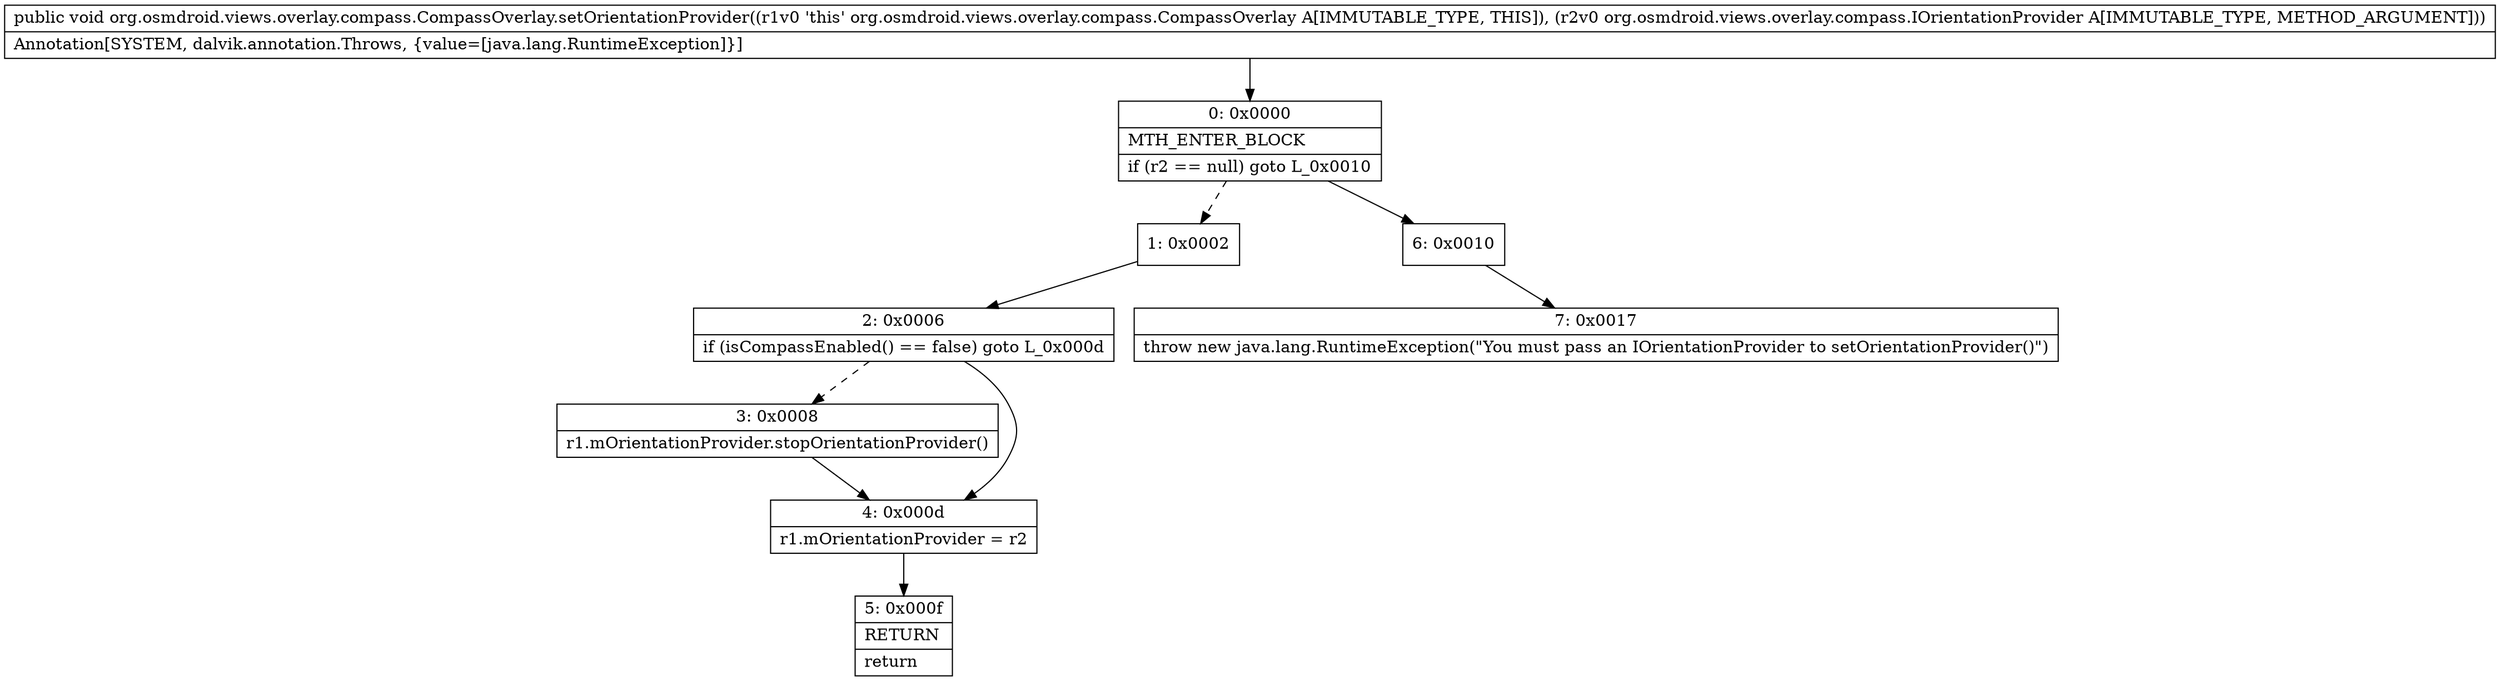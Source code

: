 digraph "CFG fororg.osmdroid.views.overlay.compass.CompassOverlay.setOrientationProvider(Lorg\/osmdroid\/views\/overlay\/compass\/IOrientationProvider;)V" {
Node_0 [shape=record,label="{0\:\ 0x0000|MTH_ENTER_BLOCK\l|if (r2 == null) goto L_0x0010\l}"];
Node_1 [shape=record,label="{1\:\ 0x0002}"];
Node_2 [shape=record,label="{2\:\ 0x0006|if (isCompassEnabled() == false) goto L_0x000d\l}"];
Node_3 [shape=record,label="{3\:\ 0x0008|r1.mOrientationProvider.stopOrientationProvider()\l}"];
Node_4 [shape=record,label="{4\:\ 0x000d|r1.mOrientationProvider = r2\l}"];
Node_5 [shape=record,label="{5\:\ 0x000f|RETURN\l|return\l}"];
Node_6 [shape=record,label="{6\:\ 0x0010}"];
Node_7 [shape=record,label="{7\:\ 0x0017|throw new java.lang.RuntimeException(\"You must pass an IOrientationProvider to setOrientationProvider()\")\l}"];
MethodNode[shape=record,label="{public void org.osmdroid.views.overlay.compass.CompassOverlay.setOrientationProvider((r1v0 'this' org.osmdroid.views.overlay.compass.CompassOverlay A[IMMUTABLE_TYPE, THIS]), (r2v0 org.osmdroid.views.overlay.compass.IOrientationProvider A[IMMUTABLE_TYPE, METHOD_ARGUMENT]))  | Annotation[SYSTEM, dalvik.annotation.Throws, \{value=[java.lang.RuntimeException]\}]\l}"];
MethodNode -> Node_0;
Node_0 -> Node_1[style=dashed];
Node_0 -> Node_6;
Node_1 -> Node_2;
Node_2 -> Node_3[style=dashed];
Node_2 -> Node_4;
Node_3 -> Node_4;
Node_4 -> Node_5;
Node_6 -> Node_7;
}


